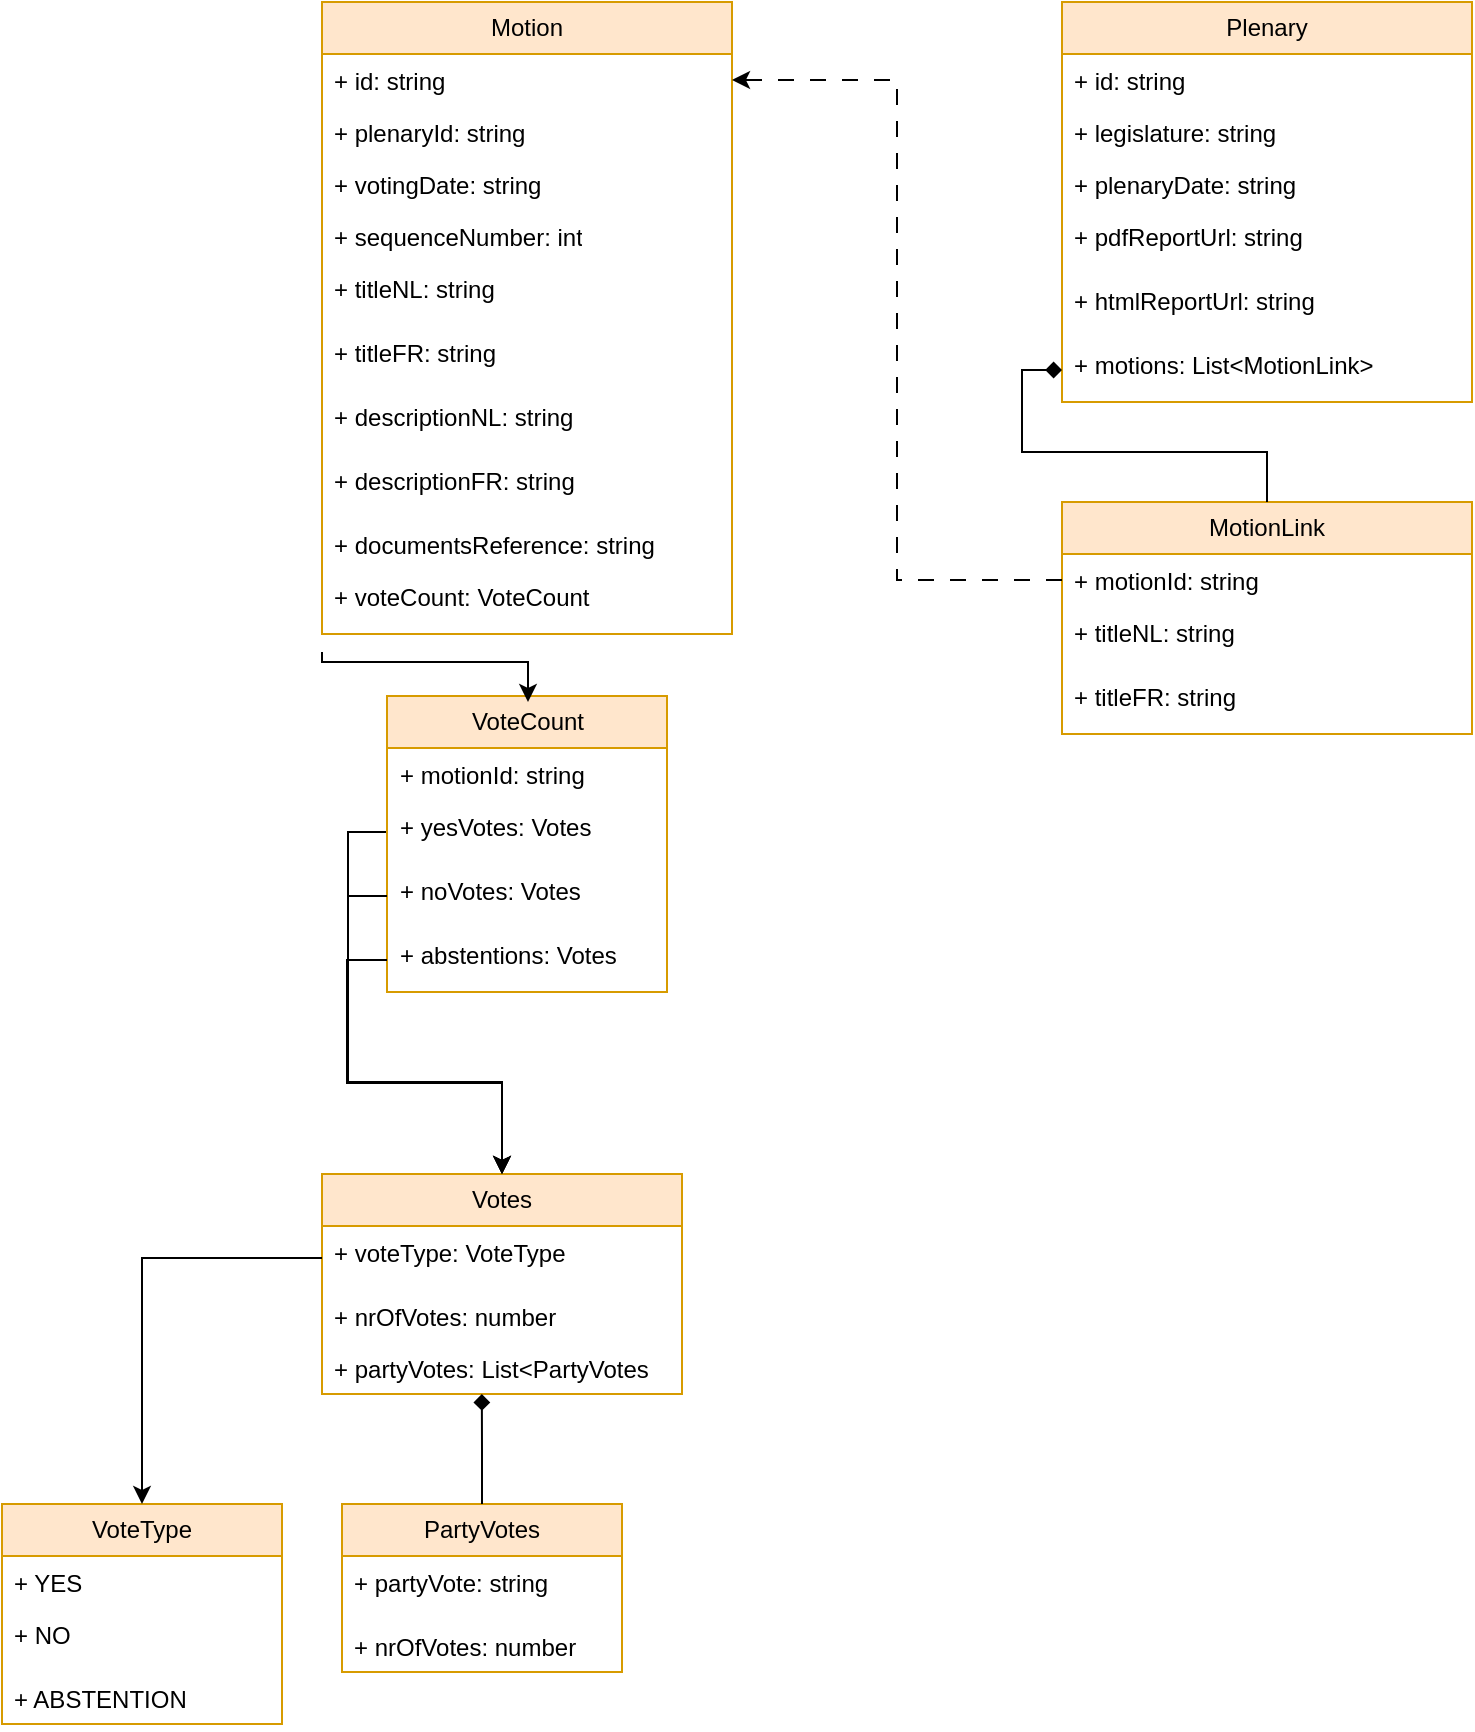 <mxfile version="24.4.7" type="device">
  <diagram id="AAR1mRfeiqQyKMKh30_z" name="Page-1">
    <mxGraphModel dx="1247" dy="1239" grid="1" gridSize="10" guides="1" tooltips="1" connect="1" arrows="1" fold="1" page="1" pageScale="1" pageWidth="827" pageHeight="1169" math="0" shadow="0">
      <root>
        <mxCell id="0" />
        <mxCell id="1" parent="0" />
        <mxCell id="FR89OB6KfwYHRrKmToQn-24" value="Motion" style="swimlane;fontStyle=0;childLayout=stackLayout;horizontal=1;startSize=26;fillColor=#ffe6cc;horizontalStack=0;resizeParent=1;resizeParentMax=0;resizeLast=0;collapsible=1;marginBottom=0;whiteSpace=wrap;html=1;movable=1;resizable=1;rotatable=1;deletable=1;editable=1;locked=0;connectable=1;strokeColor=#d79b00;" parent="1" vertex="1">
          <mxGeometry x="1000" y="60" width="205" height="316" as="geometry">
            <mxRectangle x="170" y="90" width="80" height="30" as="alternateBounds" />
          </mxGeometry>
        </mxCell>
        <mxCell id="FR89OB6KfwYHRrKmToQn-25" value="+ id: string" style="text;strokeColor=none;fillColor=none;align=left;verticalAlign=top;spacingLeft=4;spacingRight=4;overflow=hidden;rotatable=0;points=[[0,0.5],[1,0.5]];portConstraint=eastwest;whiteSpace=wrap;html=1;" parent="FR89OB6KfwYHRrKmToQn-24" vertex="1">
          <mxGeometry y="26" width="205" height="26" as="geometry" />
        </mxCell>
        <mxCell id="FR89OB6KfwYHRrKmToQn-34" value="+ plenaryId: string" style="text;strokeColor=none;fillColor=none;align=left;verticalAlign=top;spacingLeft=4;spacingRight=4;overflow=hidden;rotatable=0;points=[[0,0.5],[1,0.5]];portConstraint=eastwest;whiteSpace=wrap;html=1;" parent="FR89OB6KfwYHRrKmToQn-24" vertex="1">
          <mxGeometry y="52" width="205" height="26" as="geometry" />
        </mxCell>
        <mxCell id="FR89OB6KfwYHRrKmToQn-35" value="+ votingDate: string" style="text;strokeColor=none;fillColor=none;align=left;verticalAlign=top;spacingLeft=4;spacingRight=4;overflow=hidden;rotatable=0;points=[[0,0.5],[1,0.5]];portConstraint=eastwest;whiteSpace=wrap;html=1;" parent="FR89OB6KfwYHRrKmToQn-24" vertex="1">
          <mxGeometry y="78" width="205" height="26" as="geometry" />
        </mxCell>
        <mxCell id="FR89OB6KfwYHRrKmToQn-26" value="+ sequenceNumber: int" style="text;strokeColor=none;fillColor=none;align=left;verticalAlign=top;spacingLeft=4;spacingRight=4;overflow=hidden;rotatable=0;points=[[0,0.5],[1,0.5]];portConstraint=eastwest;whiteSpace=wrap;html=1;" parent="FR89OB6KfwYHRrKmToQn-24" vertex="1">
          <mxGeometry y="104" width="205" height="26" as="geometry" />
        </mxCell>
        <mxCell id="FR89OB6KfwYHRrKmToQn-28" value="+ titleNL: string" style="text;strokeColor=none;fillColor=none;align=left;verticalAlign=top;spacingLeft=4;spacingRight=4;overflow=hidden;rotatable=0;points=[[0,0.5],[1,0.5]];portConstraint=eastwest;whiteSpace=wrap;html=1;" parent="FR89OB6KfwYHRrKmToQn-24" vertex="1">
          <mxGeometry y="130" width="205" height="32" as="geometry" />
        </mxCell>
        <mxCell id="FR89OB6KfwYHRrKmToQn-27" value="+ titleFR: string" style="text;strokeColor=none;fillColor=none;align=left;verticalAlign=top;spacingLeft=4;spacingRight=4;overflow=hidden;rotatable=0;points=[[0,0.5],[1,0.5]];portConstraint=eastwest;whiteSpace=wrap;html=1;" parent="FR89OB6KfwYHRrKmToQn-24" vertex="1">
          <mxGeometry y="162" width="205" height="32" as="geometry" />
        </mxCell>
        <mxCell id="FR89OB6KfwYHRrKmToQn-29" value="+ descriptionNL: string" style="text;strokeColor=none;fillColor=none;align=left;verticalAlign=top;spacingLeft=4;spacingRight=4;overflow=hidden;rotatable=0;points=[[0,0.5],[1,0.5]];portConstraint=eastwest;whiteSpace=wrap;html=1;" parent="FR89OB6KfwYHRrKmToQn-24" vertex="1">
          <mxGeometry y="194" width="205" height="32" as="geometry" />
        </mxCell>
        <mxCell id="FR89OB6KfwYHRrKmToQn-36" value="+ descriptionFR: string" style="text;strokeColor=none;fillColor=none;align=left;verticalAlign=top;spacingLeft=4;spacingRight=4;overflow=hidden;rotatable=0;points=[[0,0.5],[1,0.5]];portConstraint=eastwest;whiteSpace=wrap;html=1;" parent="FR89OB6KfwYHRrKmToQn-24" vertex="1">
          <mxGeometry y="226" width="205" height="32" as="geometry" />
        </mxCell>
        <mxCell id="FR89OB6KfwYHRrKmToQn-30" value="+ documentsReference: string" style="text;strokeColor=none;fillColor=none;align=left;verticalAlign=top;spacingLeft=4;spacingRight=4;overflow=hidden;rotatable=0;points=[[0,0.5],[1,0.5]];portConstraint=eastwest;whiteSpace=wrap;html=1;" parent="FR89OB6KfwYHRrKmToQn-24" vertex="1">
          <mxGeometry y="258" width="205" height="26" as="geometry" />
        </mxCell>
        <mxCell id="FR89OB6KfwYHRrKmToQn-31" value="+ voteCount: VoteCount" style="text;strokeColor=none;fillColor=none;align=left;verticalAlign=top;spacingLeft=4;spacingRight=4;overflow=hidden;rotatable=0;points=[[0,0.5],[1,0.5]];portConstraint=eastwest;whiteSpace=wrap;html=1;" parent="FR89OB6KfwYHRrKmToQn-24" vertex="1">
          <mxGeometry y="284" width="205" height="32" as="geometry" />
        </mxCell>
        <mxCell id="FR89OB6KfwYHRrKmToQn-37" value="PartyVotes" style="swimlane;fontStyle=0;childLayout=stackLayout;horizontal=1;startSize=26;fillColor=#ffe6cc;horizontalStack=0;resizeParent=1;resizeParentMax=0;resizeLast=0;collapsible=1;marginBottom=0;whiteSpace=wrap;html=1;movable=1;resizable=1;rotatable=1;deletable=1;editable=1;locked=0;connectable=1;strokeColor=#d79b00;" parent="1" vertex="1">
          <mxGeometry x="1010" y="811" width="140" height="84" as="geometry">
            <mxRectangle x="170" y="90" width="80" height="30" as="alternateBounds" />
          </mxGeometry>
        </mxCell>
        <mxCell id="FR89OB6KfwYHRrKmToQn-39" value="+ partyVote: string" style="text;strokeColor=none;fillColor=none;align=left;verticalAlign=top;spacingLeft=4;spacingRight=4;overflow=hidden;rotatable=0;points=[[0,0.5],[1,0.5]];portConstraint=eastwest;whiteSpace=wrap;html=1;" parent="FR89OB6KfwYHRrKmToQn-37" vertex="1">
          <mxGeometry y="26" width="140" height="32" as="geometry" />
        </mxCell>
        <mxCell id="FR89OB6KfwYHRrKmToQn-40" value="+ nrOfVotes: number" style="text;strokeColor=none;fillColor=none;align=left;verticalAlign=top;spacingLeft=4;spacingRight=4;overflow=hidden;rotatable=0;points=[[0,0.5],[1,0.5]];portConstraint=eastwest;whiteSpace=wrap;html=1;" parent="FR89OB6KfwYHRrKmToQn-37" vertex="1">
          <mxGeometry y="58" width="140" height="26" as="geometry" />
        </mxCell>
        <mxCell id="FR89OB6KfwYHRrKmToQn-41" value="VoteType" style="swimlane;fontStyle=0;childLayout=stackLayout;horizontal=1;startSize=26;fillColor=#ffe6cc;horizontalStack=0;resizeParent=1;resizeParentMax=0;resizeLast=0;collapsible=1;marginBottom=0;whiteSpace=wrap;html=1;movable=1;resizable=1;rotatable=1;deletable=1;editable=1;locked=0;connectable=1;strokeColor=#d79b00;" parent="1" vertex="1">
          <mxGeometry x="840" y="811" width="140" height="110" as="geometry">
            <mxRectangle x="170" y="90" width="80" height="30" as="alternateBounds" />
          </mxGeometry>
        </mxCell>
        <mxCell id="FR89OB6KfwYHRrKmToQn-42" value="+ YES" style="text;strokeColor=none;fillColor=none;align=left;verticalAlign=top;spacingLeft=4;spacingRight=4;overflow=hidden;rotatable=0;points=[[0,0.5],[1,0.5]];portConstraint=eastwest;whiteSpace=wrap;html=1;" parent="FR89OB6KfwYHRrKmToQn-41" vertex="1">
          <mxGeometry y="26" width="140" height="26" as="geometry" />
        </mxCell>
        <mxCell id="FR89OB6KfwYHRrKmToQn-43" value="+ NO" style="text;strokeColor=none;fillColor=none;align=left;verticalAlign=top;spacingLeft=4;spacingRight=4;overflow=hidden;rotatable=0;points=[[0,0.5],[1,0.5]];portConstraint=eastwest;whiteSpace=wrap;html=1;" parent="FR89OB6KfwYHRrKmToQn-41" vertex="1">
          <mxGeometry y="52" width="140" height="32" as="geometry" />
        </mxCell>
        <mxCell id="FR89OB6KfwYHRrKmToQn-44" value="+ ABSTENTION&lt;span style=&quot;color: rgba(0, 0, 0, 0); font-family: monospace; font-size: 0px; text-wrap: nowrap;&quot;&gt;%3CmxGraphModel%3E%3Croot%3E%3CmxCell%20id%3D%220%22%2F%3E%3CmxCell%20id%3D%221%22%20parent%3D%220%22%2F%3E%3CmxCell%20id%3D%222%22%20value%3D%22Vote%22%20style%3D%22swimlane%3BfontStyle%3D0%3BchildLayout%3DstackLayout%3Bhorizontal%3D1%3BstartSize%3D26%3BfillColor%3D%23d5e8d4%3BhorizontalStack%3D0%3BresizeParent%3D1%3BresizeParentMax%3D0%3BresizeLast%3D0%3Bcollapsible%3D1%3BmarginBottom%3D0%3BwhiteSpace%3Dwrap%3Bhtml%3D1%3Bmovable%3D1%3Bresizable%3D1%3Brotatable%3D1%3Bdeletable%3D1%3Beditable%3D1%3Blocked%3D0%3Bconnectable%3D1%3BstrokeColor%3D%2382b366%3B%22%20vertex%3D%221%22%20parent%3D%221%22%3E%3CmxGeometry%20x%3D%22360%22%20y%3D%22600%22%20width%3D%22140%22%20height%3D%22136%22%20as%3D%22geometry%22%3E%3CmxRectangle%20x%3D%22170%22%20y%3D%2290%22%20width%3D%2280%22%20height%3D%2230%22%20as%3D%22alternateBounds%22%2F%3E%3C%2FmxGeometry%3E%3C%2FmxCell%3E%3CmxCell%20id%3D%223%22%20value%3D%22%2B%20motion_id%3A%20string%22%20style%3D%22text%3BstrokeColor%3Dnone%3BfillColor%3Dnone%3Balign%3Dleft%3BverticalAlign%3Dtop%3BspacingLeft%3D4%3BspacingRight%3D4%3Boverflow%3Dhidden%3Brotatable%3D0%3Bpoints%3D%5B%5B0%2C0.5%5D%2C%5B1%2C0.5%5D%5D%3BportConstraint%3Deastwest%3BwhiteSpace%3Dwrap%3Bhtml%3D1%3B%22%20vertex%3D%221%22%20parent%3D%222%22%3E%3CmxGeometry%20y%3D%2226%22%20width%3D%22140%22%20height%3D%2226%22%20as%3D%22geometry%22%2F%3E%3C%2FmxCell%3E%3CmxCell%20id%3D%224%22%20value%3D%22%2B%20vote_type%3A%20boolean%22%20style%3D%22text%3BstrokeColor%3Dnone%3BfillColor%3Dnone%3Balign%3Dleft%3BverticalAlign%3Dtop%3BspacingLeft%3D4%3BspacingRight%3D4%3Boverflow%3Dhidden%3Brotatable%3D0%3Bpoints%3D%5B%5B0%2C0.5%5D%2C%5B1%2C0.5%5D%5D%3BportConstraint%3Deastwest%3BwhiteSpace%3Dwrap%3Bhtml%3D1%3B%22%20vertex%3D%221%22%20parent%3D%222%22%3E%3CmxGeometry%20y%3D%2252%22%20width%3D%22140%22%20height%3D%2232%22%20as%3D%22geometry%22%2F%3E%3C%2FmxCell%3E%3CmxCell%20id%3D%225%22%20value%3D%22%2B%20fraction%3A%20string%22%20style%3D%22text%3BstrokeColor%3Dnone%3BfillColor%3Dnone%3Balign%3Dleft%3BverticalAlign%3Dtop%3BspacingLeft%3D4%3BspacingRight%3D4%3Boverflow%3Dhidden%3Brotatable%3D0%3Bpoints%3D%5B%5B0%2C0.5%5D%2C%5B1%2C0.5%5D%5D%3BportConstraint%3Deastwest%3BwhiteSpace%3Dwrap%3Bhtml%3D1%3B%22%20vertex%3D%221%22%20parent%3D%222%22%3E%3CmxGeometry%20y%3D%2284%22%20width%3D%22140%22%20height%3D%2226%22%20as%3D%22geometry%22%2F%3E%3C%2FmxCell%3E%3CmxCell%20id%3D%226%22%20value%3D%22%2B%20politician%3A%20Politician%22%20style%3D%22text%3BstrokeColor%3Dnone%3BfillColor%3Dnone%3Balign%3Dleft%3BverticalAlign%3Dtop%3BspacingLeft%3D4%3BspacingRight%3D4%3Boverflow%3Dhidden%3Brotatable%3D0%3Bpoints%3D%5B%5B0%2C0.5%5D%2C%5B1%2C0.5%5D%5D%3BportConstraint%3Deastwest%3BwhiteSpace%3Dwrap%3Bhtml%3D1%3B%22%20vertex%3D%221%22%20parent%3D%222%22%3E%3CmxGeometry%20y%3D%22110%22%20width%3D%22140%22%20height%3D%2226%22%20as%3D%22geometry%22%2F%3E%3C%2FmxCell%3E%3C%2Froot%3E%3C%2FmxGraphModel%3E&lt;/span&gt;" style="text;strokeColor=none;fillColor=none;align=left;verticalAlign=top;spacingLeft=4;spacingRight=4;overflow=hidden;rotatable=0;points=[[0,0.5],[1,0.5]];portConstraint=eastwest;whiteSpace=wrap;html=1;" parent="FR89OB6KfwYHRrKmToQn-41" vertex="1">
          <mxGeometry y="84" width="140" height="26" as="geometry" />
        </mxCell>
        <mxCell id="FR89OB6KfwYHRrKmToQn-45" value="Votes" style="swimlane;fontStyle=0;childLayout=stackLayout;horizontal=1;startSize=26;fillColor=#ffe6cc;horizontalStack=0;resizeParent=1;resizeParentMax=0;resizeLast=0;collapsible=1;marginBottom=0;whiteSpace=wrap;html=1;movable=1;resizable=1;rotatable=1;deletable=1;editable=1;locked=0;connectable=1;strokeColor=#d79b00;" parent="1" vertex="1">
          <mxGeometry x="1000" y="646" width="180" height="110" as="geometry">
            <mxRectangle x="170" y="90" width="80" height="30" as="alternateBounds" />
          </mxGeometry>
        </mxCell>
        <mxCell id="FR89OB6KfwYHRrKmToQn-47" value="+ voteType: VoteType" style="text;strokeColor=none;fillColor=none;align=left;verticalAlign=top;spacingLeft=4;spacingRight=4;overflow=hidden;rotatable=0;points=[[0,0.5],[1,0.5]];portConstraint=eastwest;whiteSpace=wrap;html=1;" parent="FR89OB6KfwYHRrKmToQn-45" vertex="1">
          <mxGeometry y="26" width="180" height="32" as="geometry" />
        </mxCell>
        <mxCell id="FR89OB6KfwYHRrKmToQn-48" value="+ nrOfVotes: number" style="text;strokeColor=none;fillColor=none;align=left;verticalAlign=top;spacingLeft=4;spacingRight=4;overflow=hidden;rotatable=0;points=[[0,0.5],[1,0.5]];portConstraint=eastwest;whiteSpace=wrap;html=1;" parent="FR89OB6KfwYHRrKmToQn-45" vertex="1">
          <mxGeometry y="58" width="180" height="26" as="geometry" />
        </mxCell>
        <mxCell id="FR89OB6KfwYHRrKmToQn-46" value="+ partyVotes: List&amp;lt;PartyVotes" style="text;strokeColor=none;fillColor=none;align=left;verticalAlign=top;spacingLeft=4;spacingRight=4;overflow=hidden;rotatable=0;points=[[0,0.5],[1,0.5]];portConstraint=eastwest;whiteSpace=wrap;html=1;" parent="FR89OB6KfwYHRrKmToQn-45" vertex="1">
          <mxGeometry y="84" width="180" height="26" as="geometry" />
        </mxCell>
        <mxCell id="FR89OB6KfwYHRrKmToQn-49" style="edgeStyle=orthogonalEdgeStyle;rounded=0;orthogonalLoop=1;jettySize=auto;html=1;entryX=0.444;entryY=1;entryDx=0;entryDy=0;entryPerimeter=0;endArrow=diamond;endFill=1;" parent="1" source="FR89OB6KfwYHRrKmToQn-37" target="FR89OB6KfwYHRrKmToQn-46" edge="1">
          <mxGeometry relative="1" as="geometry" />
        </mxCell>
        <mxCell id="FR89OB6KfwYHRrKmToQn-50" style="edgeStyle=orthogonalEdgeStyle;rounded=0;orthogonalLoop=1;jettySize=auto;html=1;entryX=0.5;entryY=0;entryDx=0;entryDy=0;" parent="1" source="FR89OB6KfwYHRrKmToQn-47" target="FR89OB6KfwYHRrKmToQn-41" edge="1">
          <mxGeometry relative="1" as="geometry" />
        </mxCell>
        <mxCell id="FR89OB6KfwYHRrKmToQn-57" style="edgeStyle=orthogonalEdgeStyle;rounded=0;orthogonalLoop=1;jettySize=auto;html=1;exitX=0;exitY=0.5;exitDx=0;exitDy=0;entryX=0.5;entryY=0;entryDx=0;entryDy=0;" parent="1" source="FR89OB6KfwYHRrKmToQn-53" target="FR89OB6KfwYHRrKmToQn-45" edge="1">
          <mxGeometry relative="1" as="geometry">
            <Array as="points">
              <mxPoint x="1013" y="475" />
              <mxPoint x="1013" y="600" />
              <mxPoint x="1090" y="600" />
            </Array>
          </mxGeometry>
        </mxCell>
        <mxCell id="FR89OB6KfwYHRrKmToQn-51" value="VoteCount" style="swimlane;fontStyle=0;childLayout=stackLayout;horizontal=1;startSize=26;fillColor=#ffe6cc;horizontalStack=0;resizeParent=1;resizeParentMax=0;resizeLast=0;collapsible=1;marginBottom=0;whiteSpace=wrap;html=1;movable=1;resizable=1;rotatable=1;deletable=1;editable=1;locked=0;connectable=1;strokeColor=#d79b00;" parent="1" vertex="1">
          <mxGeometry x="1032.5" y="407" width="140" height="148" as="geometry">
            <mxRectangle x="170" y="90" width="80" height="30" as="alternateBounds" />
          </mxGeometry>
        </mxCell>
        <mxCell id="FR89OB6KfwYHRrKmToQn-52" value="+ motionId: string" style="text;strokeColor=none;fillColor=none;align=left;verticalAlign=top;spacingLeft=4;spacingRight=4;overflow=hidden;rotatable=0;points=[[0,0.5],[1,0.5]];portConstraint=eastwest;whiteSpace=wrap;html=1;" parent="FR89OB6KfwYHRrKmToQn-51" vertex="1">
          <mxGeometry y="26" width="140" height="26" as="geometry" />
        </mxCell>
        <mxCell id="FR89OB6KfwYHRrKmToQn-53" value="+ yesVotes: Votes" style="text;strokeColor=none;fillColor=none;align=left;verticalAlign=top;spacingLeft=4;spacingRight=4;overflow=hidden;rotatable=0;points=[[0,0.5],[1,0.5]];portConstraint=eastwest;whiteSpace=wrap;html=1;" parent="FR89OB6KfwYHRrKmToQn-51" vertex="1">
          <mxGeometry y="52" width="140" height="32" as="geometry" />
        </mxCell>
        <mxCell id="FR89OB6KfwYHRrKmToQn-55" value="+ noVotes: Votes" style="text;strokeColor=none;fillColor=none;align=left;verticalAlign=top;spacingLeft=4;spacingRight=4;overflow=hidden;rotatable=0;points=[[0,0.5],[1,0.5]];portConstraint=eastwest;whiteSpace=wrap;html=1;" parent="FR89OB6KfwYHRrKmToQn-51" vertex="1">
          <mxGeometry y="84" width="140" height="32" as="geometry" />
        </mxCell>
        <mxCell id="FR89OB6KfwYHRrKmToQn-56" value="+ abstentions: Votes" style="text;strokeColor=none;fillColor=none;align=left;verticalAlign=top;spacingLeft=4;spacingRight=4;overflow=hidden;rotatable=0;points=[[0,0.5],[1,0.5]];portConstraint=eastwest;whiteSpace=wrap;html=1;" parent="FR89OB6KfwYHRrKmToQn-51" vertex="1">
          <mxGeometry y="116" width="140" height="32" as="geometry" />
        </mxCell>
        <mxCell id="FR89OB6KfwYHRrKmToQn-58" style="edgeStyle=orthogonalEdgeStyle;rounded=0;orthogonalLoop=1;jettySize=auto;html=1;" parent="1" edge="1">
          <mxGeometry relative="1" as="geometry">
            <mxPoint x="1000" y="385" as="sourcePoint" />
            <mxPoint x="1103" y="410" as="targetPoint" />
            <Array as="points">
              <mxPoint x="1000" y="390" />
              <mxPoint x="1103" y="390" />
            </Array>
          </mxGeometry>
        </mxCell>
        <mxCell id="FR89OB6KfwYHRrKmToQn-59" style="edgeStyle=orthogonalEdgeStyle;rounded=0;orthogonalLoop=1;jettySize=auto;html=1;entryX=0.5;entryY=0;entryDx=0;entryDy=0;" parent="1" source="FR89OB6KfwYHRrKmToQn-55" target="FR89OB6KfwYHRrKmToQn-45" edge="1">
          <mxGeometry relative="1" as="geometry">
            <Array as="points">
              <mxPoint x="1013" y="507" />
              <mxPoint x="1013" y="600" />
              <mxPoint x="1090" y="600" />
            </Array>
          </mxGeometry>
        </mxCell>
        <mxCell id="FR89OB6KfwYHRrKmToQn-61" style="edgeStyle=orthogonalEdgeStyle;rounded=0;orthogonalLoop=1;jettySize=auto;html=1;entryX=0.5;entryY=0;entryDx=0;entryDy=0;" parent="1" source="FR89OB6KfwYHRrKmToQn-56" target="FR89OB6KfwYHRrKmToQn-45" edge="1">
          <mxGeometry relative="1" as="geometry" />
        </mxCell>
        <mxCell id="QTibW27cUch5Gp9EVQPo-1" value="Plenary" style="swimlane;fontStyle=0;childLayout=stackLayout;horizontal=1;startSize=26;fillColor=#ffe6cc;horizontalStack=0;resizeParent=1;resizeParentMax=0;resizeLast=0;collapsible=1;marginBottom=0;whiteSpace=wrap;html=1;movable=1;resizable=1;rotatable=1;deletable=1;editable=1;locked=0;connectable=1;strokeColor=#d79b00;" vertex="1" parent="1">
          <mxGeometry x="1370" y="60" width="205" height="200" as="geometry">
            <mxRectangle x="170" y="90" width="80" height="30" as="alternateBounds" />
          </mxGeometry>
        </mxCell>
        <mxCell id="QTibW27cUch5Gp9EVQPo-2" value="+ id: string" style="text;strokeColor=none;fillColor=none;align=left;verticalAlign=top;spacingLeft=4;spacingRight=4;overflow=hidden;rotatable=0;points=[[0,0.5],[1,0.5]];portConstraint=eastwest;whiteSpace=wrap;html=1;" vertex="1" parent="QTibW27cUch5Gp9EVQPo-1">
          <mxGeometry y="26" width="205" height="26" as="geometry" />
        </mxCell>
        <mxCell id="QTibW27cUch5Gp9EVQPo-3" value="+ legislature: string" style="text;strokeColor=none;fillColor=none;align=left;verticalAlign=top;spacingLeft=4;spacingRight=4;overflow=hidden;rotatable=0;points=[[0,0.5],[1,0.5]];portConstraint=eastwest;whiteSpace=wrap;html=1;" vertex="1" parent="QTibW27cUch5Gp9EVQPo-1">
          <mxGeometry y="52" width="205" height="26" as="geometry" />
        </mxCell>
        <mxCell id="QTibW27cUch5Gp9EVQPo-4" value="+ plenaryDate: string" style="text;strokeColor=none;fillColor=none;align=left;verticalAlign=top;spacingLeft=4;spacingRight=4;overflow=hidden;rotatable=0;points=[[0,0.5],[1,0.5]];portConstraint=eastwest;whiteSpace=wrap;html=1;" vertex="1" parent="QTibW27cUch5Gp9EVQPo-1">
          <mxGeometry y="78" width="205" height="26" as="geometry" />
        </mxCell>
        <mxCell id="QTibW27cUch5Gp9EVQPo-6" value="+ pdfReportUrl: string" style="text;strokeColor=none;fillColor=none;align=left;verticalAlign=top;spacingLeft=4;spacingRight=4;overflow=hidden;rotatable=0;points=[[0,0.5],[1,0.5]];portConstraint=eastwest;whiteSpace=wrap;html=1;" vertex="1" parent="QTibW27cUch5Gp9EVQPo-1">
          <mxGeometry y="104" width="205" height="32" as="geometry" />
        </mxCell>
        <mxCell id="QTibW27cUch5Gp9EVQPo-7" value="+ htmlReportUrl: string" style="text;strokeColor=none;fillColor=none;align=left;verticalAlign=top;spacingLeft=4;spacingRight=4;overflow=hidden;rotatable=0;points=[[0,0.5],[1,0.5]];portConstraint=eastwest;whiteSpace=wrap;html=1;" vertex="1" parent="QTibW27cUch5Gp9EVQPo-1">
          <mxGeometry y="136" width="205" height="32" as="geometry" />
        </mxCell>
        <mxCell id="QTibW27cUch5Gp9EVQPo-11" value="+ motions: List&amp;lt;MotionLink&amp;gt;" style="text;strokeColor=none;fillColor=none;align=left;verticalAlign=top;spacingLeft=4;spacingRight=4;overflow=hidden;rotatable=0;points=[[0,0.5],[1,0.5]];portConstraint=eastwest;whiteSpace=wrap;html=1;" vertex="1" parent="QTibW27cUch5Gp9EVQPo-1">
          <mxGeometry y="168" width="205" height="32" as="geometry" />
        </mxCell>
        <mxCell id="QTibW27cUch5Gp9EVQPo-12" value="MotionLink" style="swimlane;fontStyle=0;childLayout=stackLayout;horizontal=1;startSize=26;fillColor=#ffe6cc;horizontalStack=0;resizeParent=1;resizeParentMax=0;resizeLast=0;collapsible=1;marginBottom=0;whiteSpace=wrap;html=1;movable=1;resizable=1;rotatable=1;deletable=1;editable=1;locked=0;connectable=1;strokeColor=#d79b00;" vertex="1" parent="1">
          <mxGeometry x="1370" y="310" width="205" height="116" as="geometry">
            <mxRectangle x="170" y="90" width="80" height="30" as="alternateBounds" />
          </mxGeometry>
        </mxCell>
        <mxCell id="QTibW27cUch5Gp9EVQPo-13" value="+ motionId: string" style="text;strokeColor=none;fillColor=none;align=left;verticalAlign=top;spacingLeft=4;spacingRight=4;overflow=hidden;rotatable=0;points=[[0,0.5],[1,0.5]];portConstraint=eastwest;whiteSpace=wrap;html=1;" vertex="1" parent="QTibW27cUch5Gp9EVQPo-12">
          <mxGeometry y="26" width="205" height="26" as="geometry" />
        </mxCell>
        <mxCell id="QTibW27cUch5Gp9EVQPo-17" value="+ titleNL: string" style="text;strokeColor=none;fillColor=none;align=left;verticalAlign=top;spacingLeft=4;spacingRight=4;overflow=hidden;rotatable=0;points=[[0,0.5],[1,0.5]];portConstraint=eastwest;whiteSpace=wrap;html=1;" vertex="1" parent="QTibW27cUch5Gp9EVQPo-12">
          <mxGeometry y="52" width="205" height="32" as="geometry" />
        </mxCell>
        <mxCell id="QTibW27cUch5Gp9EVQPo-18" value="+ titleFR: string" style="text;strokeColor=none;fillColor=none;align=left;verticalAlign=top;spacingLeft=4;spacingRight=4;overflow=hidden;rotatable=0;points=[[0,0.5],[1,0.5]];portConstraint=eastwest;whiteSpace=wrap;html=1;" vertex="1" parent="QTibW27cUch5Gp9EVQPo-12">
          <mxGeometry y="84" width="205" height="32" as="geometry" />
        </mxCell>
        <mxCell id="QTibW27cUch5Gp9EVQPo-23" style="edgeStyle=orthogonalEdgeStyle;rounded=0;orthogonalLoop=1;jettySize=auto;html=1;startArrow=diamond;startFill=1;endArrow=none;endFill=0;" edge="1" parent="1" source="QTibW27cUch5Gp9EVQPo-11" target="QTibW27cUch5Gp9EVQPo-12">
          <mxGeometry relative="1" as="geometry" />
        </mxCell>
        <mxCell id="QTibW27cUch5Gp9EVQPo-24" style="edgeStyle=orthogonalEdgeStyle;rounded=0;orthogonalLoop=1;jettySize=auto;html=1;entryX=1;entryY=0.5;entryDx=0;entryDy=0;dashed=1;dashPattern=8 8;" edge="1" parent="1" source="QTibW27cUch5Gp9EVQPo-13" target="FR89OB6KfwYHRrKmToQn-25">
          <mxGeometry relative="1" as="geometry" />
        </mxCell>
      </root>
    </mxGraphModel>
  </diagram>
</mxfile>
